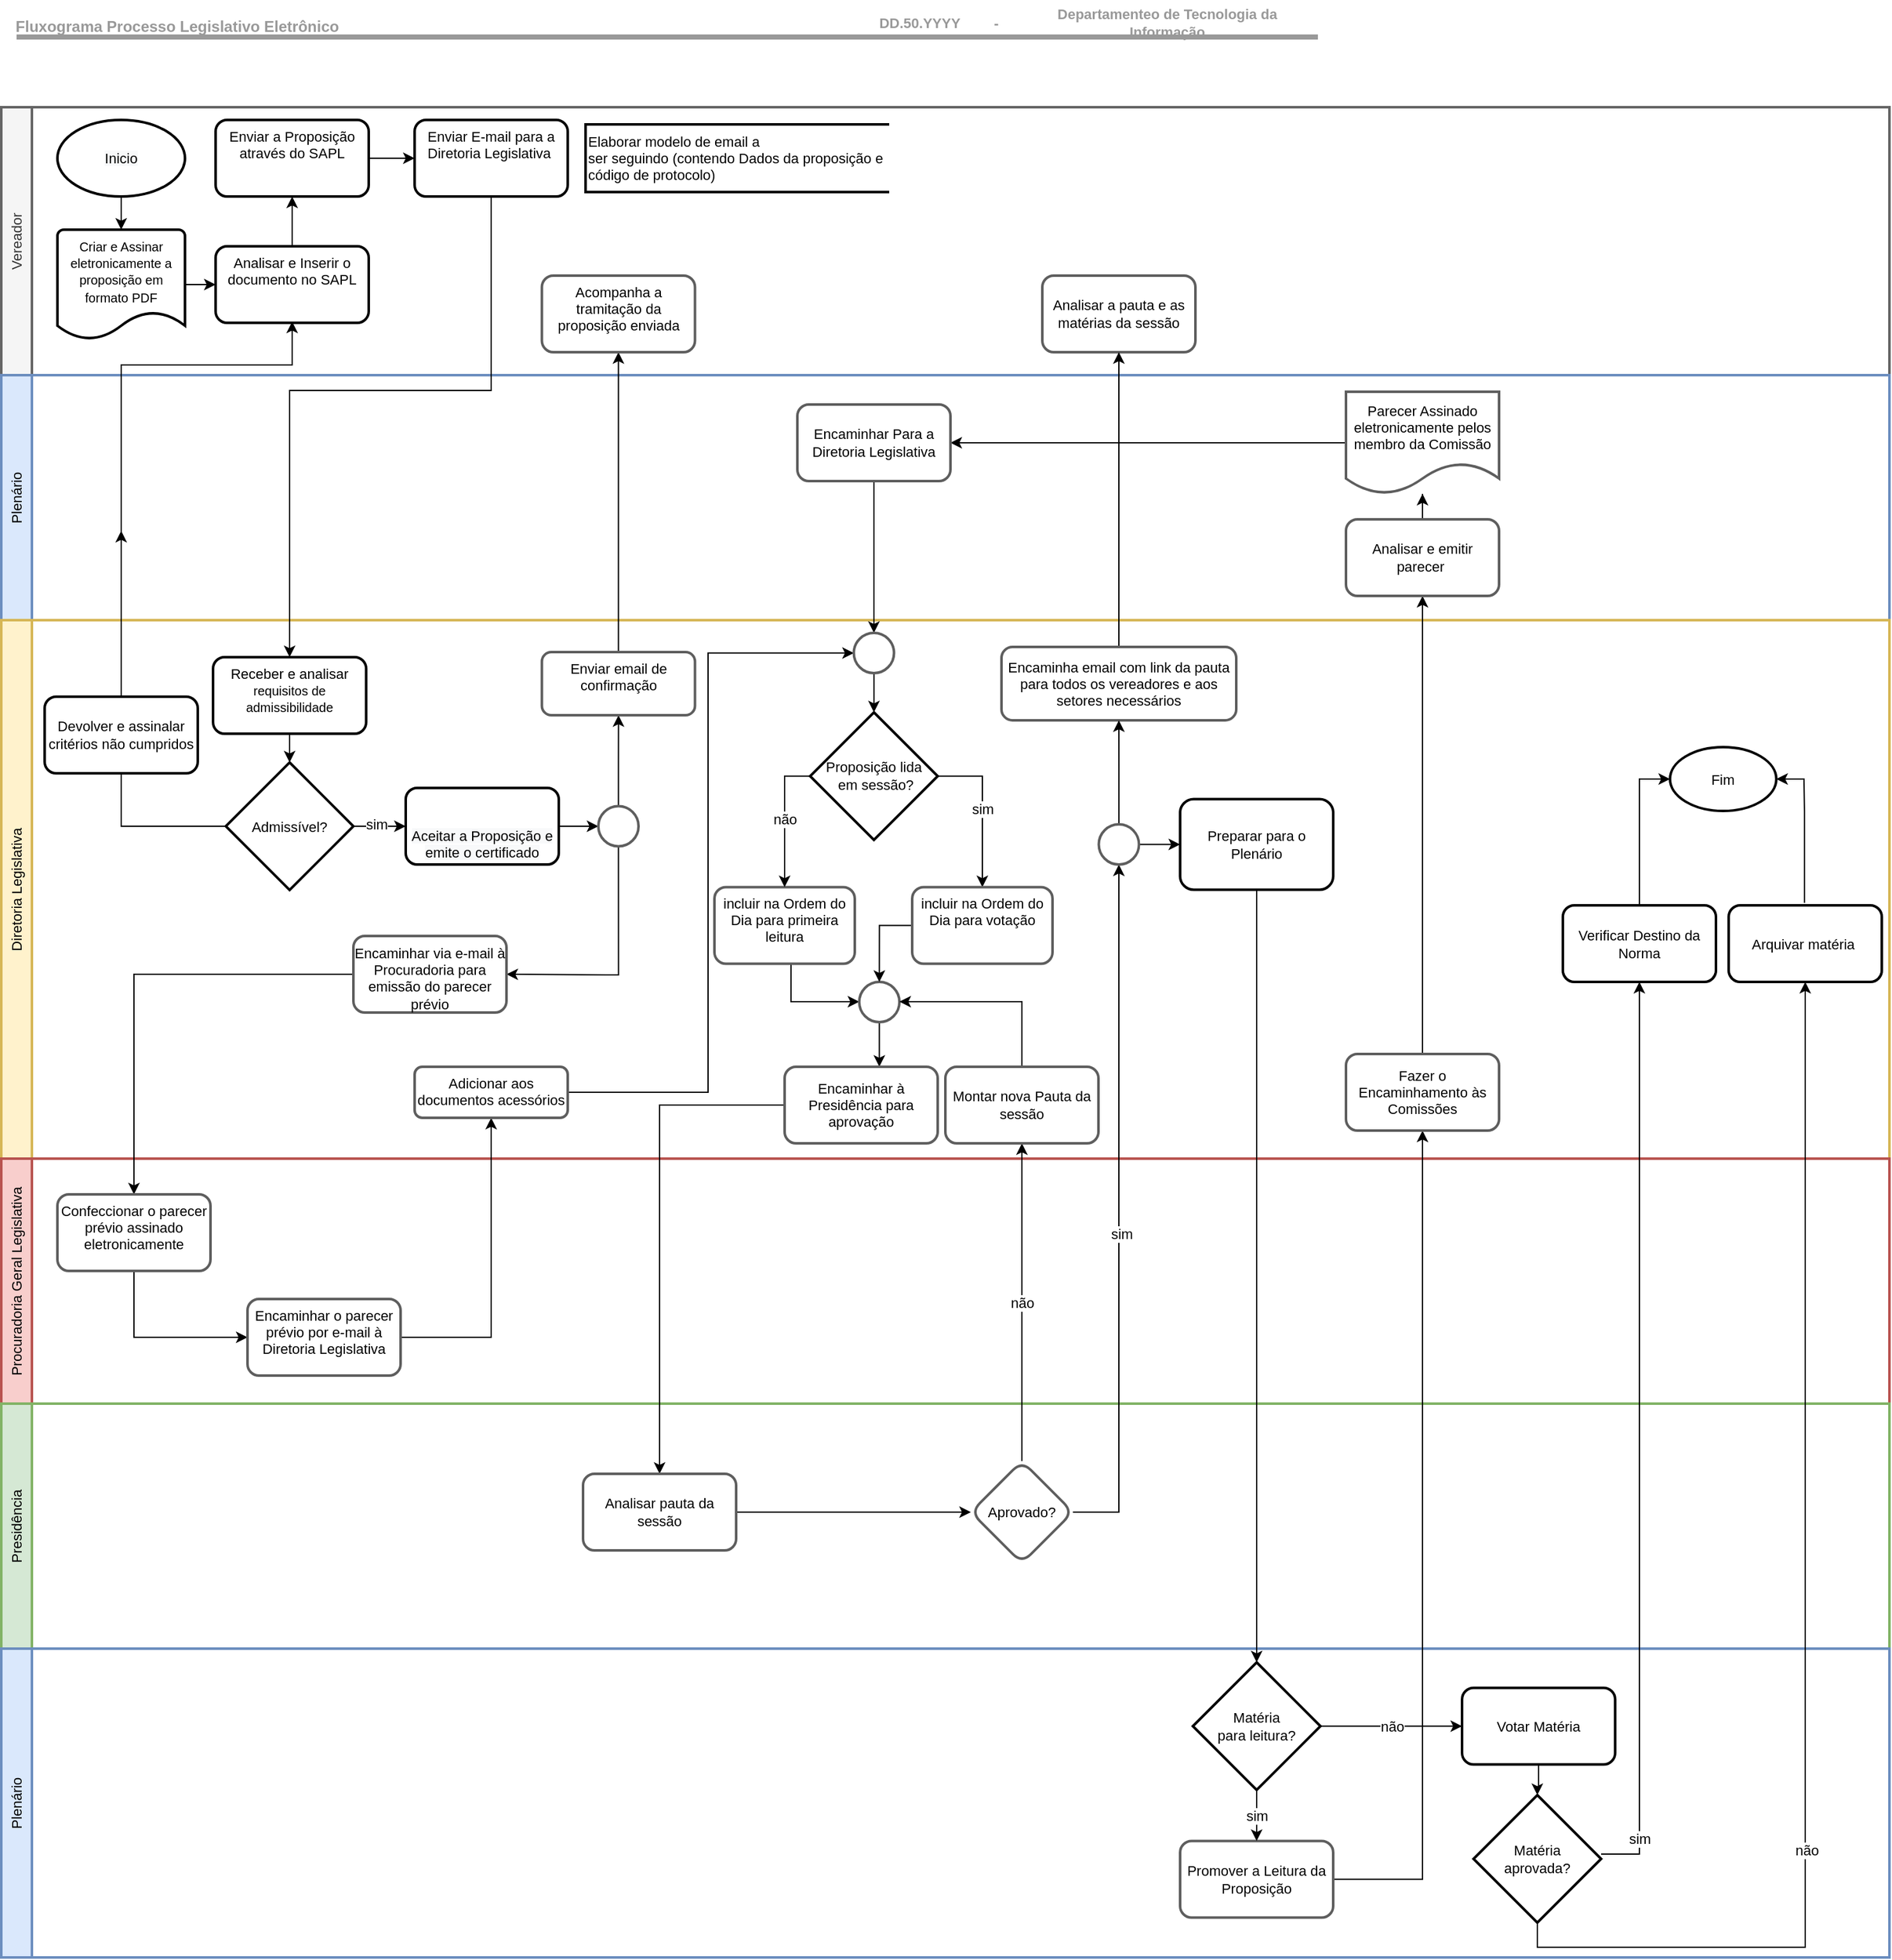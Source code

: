 <mxfile version="14.2.4" type="github">
  <diagram id="OBJG1eIt0na-M_Iumhf0" name="Page-1">
    <mxGraphModel dx="1456" dy="793" grid="1" gridSize="10" guides="1" tooltips="1" connect="1" arrows="1" fold="1" page="1" pageScale="1" pageWidth="827" pageHeight="1169" math="0" shadow="0">
      <root>
        <mxCell id="0" />
        <mxCell id="1" parent="0" />
        <UserObject label="Fluxograma Processo Legislativo Eletrônico" lucidchartObjectId="fB86fQmWT2FW" id="kLoiwdzfELyBHfb5iOQ--1">
          <mxCell style="html=1;overflow=block;blockSpacing=1;whiteSpace=wrap;strokeColor=none;fillColor=none;whiteSpace=wrap;fontSize=12;fontColor=#999999;fontStyle=1;align=center;spacing=7;strokeOpacity=100;fillOpacity=100;" parent="1" vertex="1">
            <mxGeometry x="36" y="24" width="276" height="41" as="geometry" />
          </mxCell>
        </UserObject>
        <UserObject label="Departamenteo de Tecnologia da Informação" lucidchartObjectId="xD86raEp4uvp" id="kLoiwdzfELyBHfb5iOQ--2">
          <mxCell style="html=1;overflow=block;blockSpacing=1;whiteSpace=wrap;strokeColor=none;fillColor=none;whiteSpace=wrap;fontSize=11;fontColor=#999999;fontStyle=1;spacing=3;strokeOpacity=100;fillOpacity=100;" parent="1" vertex="1">
            <mxGeometry x="832" y="24" width="236" height="36" as="geometry" />
          </mxCell>
        </UserObject>
        <UserObject label="" lucidchartObjectId="4E86ajJ.aiLK" id="kLoiwdzfELyBHfb5iOQ--3">
          <mxCell style="html=1;jettySize=18;whiteSpace=wrap;fontSize=11;strokeColor=#999999;strokeOpacity=100;strokeWidth=4;rounded=1;arcSize=12;edgeStyle=orthogonalEdgeStyle;startArrow=none;;endArrow=none;;" parent="1" edge="1">
            <mxGeometry width="100" height="100" relative="1" as="geometry">
              <Array as="points" />
              <mxPoint x="48" y="53" as="sourcePoint" />
              <mxPoint x="1068" y="53" as="targetPoint" />
            </mxGeometry>
          </mxCell>
        </UserObject>
        <UserObject label="%date{DD.MM.YYYY}%" placeholders="1" lucidchartObjectId="BH86H26-wex_" id="kLoiwdzfELyBHfb5iOQ--4">
          <mxCell style="html=1;overflow=block;blockSpacing=1;whiteSpace=wrap;strokeColor=none;fillColor=none;whiteSpace=wrap;fontSize=11;fontColor=#999999;fontStyle=1;spacing=3;strokeOpacity=100;fillOpacity=100;" parent="1" vertex="1">
            <mxGeometry x="684" y="24" width="144" height="36" as="geometry" />
          </mxCell>
        </UserObject>
        <UserObject label="-" lucidchartObjectId="2H868Ppqg2rx" id="kLoiwdzfELyBHfb5iOQ--5">
          <mxCell style="html=1;overflow=block;blockSpacing=1;whiteSpace=wrap;strokeColor=none;fillColor=none;whiteSpace=wrap;fontSize=11;fontColor=#999999;fontStyle=1;spacing=3;strokeOpacity=100;fillOpacity=100;" parent="1" vertex="1">
            <mxGeometry x="744" y="24" width="144" height="36" as="geometry" />
          </mxCell>
        </UserObject>
        <mxCell id="kLoiwdzfELyBHfb5iOQ--6" value="" style="fillColor=none;strokeColor=none;pointerEvents=0;fontStyle=0;html=1;whiteSpace=wrap;container=1;collapsible=0;childLayout=stackLayout;resizeParent=1;dropTarget=0;horizontalStack=0;whiteSpace=wrap;fontSize=11;spacing=0;strokeOpacity=100;rounded=1;absoluteArcSize=1;arcSize=7;horizontal=0;strokeWidth=2;" parent="1" vertex="1">
          <mxGeometry x="36" y="108" width="1480" height="1450" isRotated="1" as="geometry" />
        </mxCell>
        <mxCell id="kLoiwdzfELyBHfb5iOQ--7" value="Vereador" style="swimlane;html=1;whiteSpace=wrap;container=1;connectable=0;collapsible=0;fontStyle=0;startSize=24;dropTarget=0;rounded=0;horizontal=0;whiteSpace=wrap;fontSize=11;spacing=0;strokeColor=#666666;strokeOpacity=100;strokeWidth=2;fontSize=11;fontColor=#333333;align=center;fillColor=#f5f5f5;" parent="kLoiwdzfELyBHfb5iOQ--6" vertex="1">
          <mxGeometry width="1480" height="210" as="geometry" />
        </mxCell>
        <mxCell id="dpODGWyExeZbGpC8FYgF-104" value="Plenário" style="swimlane;html=1;whiteSpace=wrap;container=1;connectable=0;collapsible=0;fontStyle=0;startSize=24;dropTarget=0;rounded=0;horizontal=0;whiteSpace=wrap;fontSize=11;spacing=0;strokeColor=#6c8ebf;strokeOpacity=100;strokeWidth=2;fontSize=11;align=center;fillColor=#dae8fc;" vertex="1" parent="kLoiwdzfELyBHfb5iOQ--6">
          <mxGeometry y="210" width="1480" height="192.0" as="geometry" />
        </mxCell>
        <mxCell id="kLoiwdzfELyBHfb5iOQ--8" value="Diretoria Legislativa" style="swimlane;html=1;whiteSpace=wrap;container=1;connectable=0;collapsible=0;fontStyle=0;startSize=24;dropTarget=0;rounded=0;horizontal=0;whiteSpace=wrap;fontSize=11;spacing=0;strokeColor=#d6b656;strokeOpacity=100;strokeWidth=2;fontSize=11;align=center;fillColor=#fff2cc;" parent="kLoiwdzfELyBHfb5iOQ--6" vertex="1">
          <mxGeometry y="402" width="1480" height="422" as="geometry" />
        </mxCell>
        <mxCell id="kLoiwdzfELyBHfb5iOQ--9" value="Procuradoria Geral Legislativa" style="swimlane;html=1;whiteSpace=wrap;container=1;connectable=0;collapsible=0;fontStyle=0;startSize=24;dropTarget=0;rounded=0;horizontal=0;whiteSpace=wrap;fontSize=11;spacing=0;strokeColor=#b85450;strokeOpacity=100;strokeWidth=2;fontSize=11;align=center;fillColor=#f8cecc;" parent="kLoiwdzfELyBHfb5iOQ--6" vertex="1">
          <mxGeometry y="824" width="1480" height="192" as="geometry" />
        </mxCell>
        <mxCell id="kLoiwdzfELyBHfb5iOQ--10" value="Presidência" style="swimlane;html=1;whiteSpace=wrap;container=1;connectable=0;collapsible=0;fontStyle=0;startSize=24;dropTarget=0;rounded=0;horizontal=0;whiteSpace=wrap;fontSize=11;spacing=0;strokeColor=#82b366;strokeOpacity=100;strokeWidth=2;fontSize=11;align=center;fillColor=#d5e8d4;" parent="kLoiwdzfELyBHfb5iOQ--6" vertex="1">
          <mxGeometry y="1016" width="1480" height="192" as="geometry" />
        </mxCell>
        <mxCell id="kLoiwdzfELyBHfb5iOQ--11" value="Plenário" style="swimlane;html=1;whiteSpace=wrap;container=1;connectable=0;collapsible=0;fontStyle=0;startSize=24;dropTarget=0;rounded=0;horizontal=0;whiteSpace=wrap;fontSize=11;spacing=0;strokeColor=#6c8ebf;strokeOpacity=100;strokeWidth=2;fontSize=11;align=center;fillColor=#dae8fc;" parent="kLoiwdzfELyBHfb5iOQ--6" vertex="1">
          <mxGeometry y="1208" width="1480" height="242" as="geometry" />
        </mxCell>
        <mxCell id="kLoiwdzfELyBHfb5iOQ--21" value="" style="group;spacingLeft=8;align=left;spacing=0;strokeColor=none;whiteSpace=wrap;fontSize=11;fontColor=#000000;strokeOpacity=100;fillOpacity=0;rounded=1;absoluteArcSize=1;arcSize=7;fillColor=#ffffff;strokeWidth=2;verticalAlign=middle;html=1;" parent="1" vertex="1">
          <mxGeometry x="504" y="112" width="186" height="72" as="geometry" />
        </mxCell>
        <mxCell id="dpODGWyExeZbGpC8FYgF-24" style="edgeStyle=orthogonalEdgeStyle;rounded=0;orthogonalLoop=1;jettySize=auto;html=1;entryX=0.5;entryY=0;entryDx=0;entryDy=0;entryPerimeter=0;fontSize=11;" edge="1" parent="1" source="dpODGWyExeZbGpC8FYgF-20" target="dpODGWyExeZbGpC8FYgF-23">
          <mxGeometry relative="1" as="geometry" />
        </mxCell>
        <mxCell id="dpODGWyExeZbGpC8FYgF-20" value="&#xa;&#xa;&lt;span style=&quot;color: rgb(0, 0, 0); font-family: helvetica; font-size: 11px; font-style: normal; font-weight: 400; letter-spacing: normal; text-align: center; text-indent: 0px; text-transform: none; word-spacing: 0px; background-color: rgb(248, 249, 250); display: inline; float: none;&quot;&gt;Inicio&lt;/span&gt;&#xa;&#xa;" style="strokeWidth=2;html=1;shape=mxgraph.flowchart.start_1;whiteSpace=wrap;rounded=1;fontSize=11;" vertex="1" parent="1">
          <mxGeometry x="80" y="118" width="100" height="60" as="geometry" />
        </mxCell>
        <mxCell id="dpODGWyExeZbGpC8FYgF-29" value="" style="edgeStyle=orthogonalEdgeStyle;rounded=0;orthogonalLoop=1;jettySize=auto;html=1;fontSize=11;" edge="1" parent="1" source="dpODGWyExeZbGpC8FYgF-23" target="dpODGWyExeZbGpC8FYgF-28">
          <mxGeometry relative="1" as="geometry" />
        </mxCell>
        <mxCell id="dpODGWyExeZbGpC8FYgF-23" value="&lt;span style=&quot;font-size: 10px&quot;&gt;Criar e Assinar eletronicamente&amp;nbsp;a proposição em formato PDF&lt;/span&gt;" style="strokeWidth=2;html=1;shape=mxgraph.flowchart.document2;whiteSpace=wrap;size=0.25;rounded=1;fontSize=11;labelPosition=center;verticalLabelPosition=middle;align=center;verticalAlign=top;" vertex="1" parent="1">
          <mxGeometry x="80" y="204" width="100" height="86" as="geometry" />
        </mxCell>
        <mxCell id="dpODGWyExeZbGpC8FYgF-32" value="" style="edgeStyle=orthogonalEdgeStyle;rounded=0;orthogonalLoop=1;jettySize=auto;html=1;fontSize=11;" edge="1" parent="1" source="dpODGWyExeZbGpC8FYgF-28" target="dpODGWyExeZbGpC8FYgF-31">
          <mxGeometry relative="1" as="geometry" />
        </mxCell>
        <mxCell id="dpODGWyExeZbGpC8FYgF-28" value="&lt;span&gt;Analisar e Inserir o documento no SAPL&lt;/span&gt;" style="whiteSpace=wrap;html=1;rounded=1;fontSize=11;verticalAlign=top;strokeWidth=2;" vertex="1" parent="1">
          <mxGeometry x="204" y="217" width="120" height="60" as="geometry" />
        </mxCell>
        <mxCell id="dpODGWyExeZbGpC8FYgF-34" value="" style="edgeStyle=orthogonalEdgeStyle;rounded=0;orthogonalLoop=1;jettySize=auto;html=1;fontSize=11;" edge="1" parent="1" source="dpODGWyExeZbGpC8FYgF-31" target="dpODGWyExeZbGpC8FYgF-33">
          <mxGeometry relative="1" as="geometry" />
        </mxCell>
        <mxCell id="dpODGWyExeZbGpC8FYgF-31" value="&lt;span&gt;Enviar a Proposição através do SAPL&lt;/span&gt;" style="whiteSpace=wrap;html=1;rounded=1;fontSize=11;verticalAlign=top;strokeWidth=2;" vertex="1" parent="1">
          <mxGeometry x="204" y="118" width="120" height="60" as="geometry" />
        </mxCell>
        <mxCell id="dpODGWyExeZbGpC8FYgF-40" value="" style="edgeStyle=orthogonalEdgeStyle;rounded=0;orthogonalLoop=1;jettySize=auto;html=1;fontSize=11;entryX=0.5;entryY=0;entryDx=0;entryDy=0;" edge="1" parent="1" source="dpODGWyExeZbGpC8FYgF-33" target="dpODGWyExeZbGpC8FYgF-39">
          <mxGeometry relative="1" as="geometry">
            <Array as="points">
              <mxPoint x="420" y="330" />
              <mxPoint x="262" y="330" />
            </Array>
          </mxGeometry>
        </mxCell>
        <mxCell id="dpODGWyExeZbGpC8FYgF-33" value="&lt;span&gt;Enviar E-mail para a Diretoria Legislativa&amp;nbsp;&lt;/span&gt;" style="whiteSpace=wrap;html=1;rounded=1;fontSize=11;verticalAlign=top;strokeWidth=2;" vertex="1" parent="1">
          <mxGeometry x="360" y="118" width="120" height="60" as="geometry" />
        </mxCell>
        <mxCell id="dpODGWyExeZbGpC8FYgF-38" value="&lt;span style=&quot;&quot;&gt;Elaborar modelo de email a ser&amp;nbsp;&lt;/span&gt;&lt;span style=&quot;&quot;&gt;seguindo&amp;nbsp;&lt;/span&gt;&lt;span style=&quot;&quot;&gt;(&lt;/span&gt;&lt;span style=&quot;&quot;&gt;contendo Dados da proposição e código de protocolo)&lt;/span&gt;" style="strokeWidth=2;html=1;shape=mxgraph.flowchart.annotation_1;align=left;pointerEvents=1;rounded=1;fontSize=11;labelPosition=center;verticalLabelPosition=middle;verticalAlign=top;whiteSpace=wrap;" vertex="1" parent="1">
          <mxGeometry x="494" y="121.5" width="238" height="53" as="geometry" />
        </mxCell>
        <mxCell id="dpODGWyExeZbGpC8FYgF-45" value="" style="edgeStyle=orthogonalEdgeStyle;rounded=0;orthogonalLoop=1;jettySize=auto;html=1;fontSize=11;" edge="1" parent="1" source="dpODGWyExeZbGpC8FYgF-39" target="dpODGWyExeZbGpC8FYgF-44">
          <mxGeometry relative="1" as="geometry" />
        </mxCell>
        <mxCell id="dpODGWyExeZbGpC8FYgF-39" value="&lt;span&gt;Receber e analisar&lt;br&gt;&lt;/span&gt;&lt;span style=&quot;font-size: 10px&quot;&gt;requisitos de admissibilidade&lt;/span&gt;&lt;span&gt;&lt;br&gt;&lt;/span&gt;" style="whiteSpace=wrap;html=1;rounded=1;fontSize=11;verticalAlign=top;strokeWidth=2;" vertex="1" parent="1">
          <mxGeometry x="202" y="539" width="120" height="60" as="geometry" />
        </mxCell>
        <mxCell id="dpODGWyExeZbGpC8FYgF-47" value="não" style="edgeStyle=orthogonalEdgeStyle;rounded=0;orthogonalLoop=1;jettySize=auto;html=1;fontSize=11;" edge="1" parent="1" source="dpODGWyExeZbGpC8FYgF-44">
          <mxGeometry x="0.004" y="-2" relative="1" as="geometry">
            <mxPoint x="130" y="440" as="targetPoint" />
            <Array as="points">
              <mxPoint x="130" y="481" />
              <mxPoint x="130" y="444" />
            </Array>
            <mxPoint as="offset" />
          </mxGeometry>
        </mxCell>
        <mxCell id="dpODGWyExeZbGpC8FYgF-51" value="sim" style="edgeStyle=orthogonalEdgeStyle;rounded=0;orthogonalLoop=1;jettySize=auto;html=1;fontSize=11;entryX=0;entryY=0.5;entryDx=0;entryDy=0;exitX=1;exitY=0.5;exitDx=0;exitDy=0;exitPerimeter=0;" edge="1" parent="1" source="dpODGWyExeZbGpC8FYgF-44" target="dpODGWyExeZbGpC8FYgF-50">
          <mxGeometry x="-0.122" y="2" relative="1" as="geometry">
            <Array as="points">
              <mxPoint x="320" y="671" />
              <mxPoint x="353" y="672" />
            </Array>
            <mxPoint as="offset" />
          </mxGeometry>
        </mxCell>
        <mxCell id="dpODGWyExeZbGpC8FYgF-44" value="Admissível?" style="strokeWidth=2;html=1;shape=mxgraph.flowchart.decision;whiteSpace=wrap;rounded=1;fontSize=11;align=center;" vertex="1" parent="1">
          <mxGeometry x="212" y="621.5" width="100" height="100" as="geometry" />
        </mxCell>
        <mxCell id="dpODGWyExeZbGpC8FYgF-49" style="edgeStyle=orthogonalEdgeStyle;rounded=0;orthogonalLoop=1;jettySize=auto;html=1;fontSize=11;" edge="1" parent="1" source="dpODGWyExeZbGpC8FYgF-46">
          <mxGeometry relative="1" as="geometry">
            <mxPoint x="264" y="276" as="targetPoint" />
            <Array as="points">
              <mxPoint x="130" y="310" />
              <mxPoint x="264" y="310" />
              <mxPoint x="264" y="276" />
            </Array>
          </mxGeometry>
        </mxCell>
        <mxCell id="dpODGWyExeZbGpC8FYgF-46" value="&lt;span&gt;Devolver e assinalar critérios não cumpridos&lt;/span&gt;" style="whiteSpace=wrap;html=1;rounded=1;fontSize=11;strokeWidth=2;" vertex="1" parent="1">
          <mxGeometry x="70" y="570" width="120" height="60" as="geometry" />
        </mxCell>
        <mxCell id="dpODGWyExeZbGpC8FYgF-54" value="" style="edgeStyle=orthogonalEdgeStyle;rounded=0;orthogonalLoop=1;jettySize=auto;html=1;fontSize=11;" edge="1" parent="1" source="dpODGWyExeZbGpC8FYgF-50" target="dpODGWyExeZbGpC8FYgF-53">
          <mxGeometry relative="1" as="geometry" />
        </mxCell>
        <mxCell id="dpODGWyExeZbGpC8FYgF-50" value="&lt;br&gt;&lt;br&gt;&lt;span style=&quot;color: rgb(0 , 0 , 0) ; font-family: &amp;#34;helvetica&amp;#34; ; font-size: 11px ; font-style: normal ; font-weight: 400 ; letter-spacing: normal ; text-align: center ; text-indent: 0px ; text-transform: none ; word-spacing: 0px ; background-color: rgb(248 , 249 , 250) ; display: inline ; float: none&quot;&gt;Aceitar a Proposição e emite o certificado&lt;/span&gt;&lt;br&gt;" style="whiteSpace=wrap;html=1;rounded=1;fontSize=11;strokeWidth=2;" vertex="1" parent="1">
          <mxGeometry x="353" y="641.5" width="120" height="60" as="geometry" />
        </mxCell>
        <mxCell id="dpODGWyExeZbGpC8FYgF-57" value="" style="edgeStyle=orthogonalEdgeStyle;rounded=0;orthogonalLoop=1;jettySize=auto;html=1;fontSize=11;" edge="1" parent="1" source="dpODGWyExeZbGpC8FYgF-53" target="dpODGWyExeZbGpC8FYgF-56">
          <mxGeometry relative="1" as="geometry" />
        </mxCell>
        <mxCell id="dpODGWyExeZbGpC8FYgF-66" value="" style="edgeStyle=orthogonalEdgeStyle;rounded=0;orthogonalLoop=1;jettySize=auto;html=1;fontSize=11;entryX=1;entryY=0.5;entryDx=0;entryDy=0;exitX=0.5;exitY=1;exitDx=0;exitDy=0;exitPerimeter=0;" edge="1" parent="1" source="dpODGWyExeZbGpC8FYgF-53" target="dpODGWyExeZbGpC8FYgF-65">
          <mxGeometry relative="1" as="geometry">
            <Array as="points">
              <mxPoint x="520" y="788" />
              <mxPoint x="510" y="788" />
            </Array>
          </mxGeometry>
        </mxCell>
        <mxCell id="dpODGWyExeZbGpC8FYgF-53" value="" style="verticalLabelPosition=bottom;verticalAlign=top;html=1;shape=mxgraph.flowchart.on-page_reference;rounded=1;strokeColor=#5E5E5E;strokeWidth=2;fontSize=11;align=left;" vertex="1" parent="1">
          <mxGeometry x="504" y="655.75" width="31.5" height="31.5" as="geometry" />
        </mxCell>
        <mxCell id="dpODGWyExeZbGpC8FYgF-61" value="" style="edgeStyle=orthogonalEdgeStyle;rounded=0;orthogonalLoop=1;jettySize=auto;html=1;fontSize=11;" edge="1" parent="1" source="dpODGWyExeZbGpC8FYgF-56" target="dpODGWyExeZbGpC8FYgF-60">
          <mxGeometry relative="1" as="geometry" />
        </mxCell>
        <mxCell id="dpODGWyExeZbGpC8FYgF-56" value="&lt;span&gt;Enviar email de confirmação&lt;/span&gt;" style="whiteSpace=wrap;html=1;rounded=1;fontSize=11;align=center;verticalAlign=top;strokeColor=#5E5E5E;strokeWidth=2;" vertex="1" parent="1">
          <mxGeometry x="459.75" y="535" width="120" height="49.5" as="geometry" />
        </mxCell>
        <mxCell id="dpODGWyExeZbGpC8FYgF-60" value="&lt;span&gt;Acompanha a tramitação da proposição enviada&lt;/span&gt;" style="whiteSpace=wrap;html=1;rounded=1;fontSize=11;verticalAlign=top;strokeColor=#5E5E5E;strokeWidth=2;" vertex="1" parent="1">
          <mxGeometry x="459.75" y="240" width="120" height="60" as="geometry" />
        </mxCell>
        <mxCell id="dpODGWyExeZbGpC8FYgF-69" value="" style="edgeStyle=orthogonalEdgeStyle;rounded=0;orthogonalLoop=1;jettySize=auto;html=1;fontSize=11;" edge="1" parent="1" source="dpODGWyExeZbGpC8FYgF-65" target="dpODGWyExeZbGpC8FYgF-68">
          <mxGeometry relative="1" as="geometry" />
        </mxCell>
        <mxCell id="dpODGWyExeZbGpC8FYgF-65" value="&lt;span&gt;Encaminhar via e-mail à Procuradoria para emissão do parecer prévio&lt;/span&gt;" style="whiteSpace=wrap;html=1;rounded=1;fontSize=11;align=center;verticalAlign=top;strokeColor=#5E5E5E;strokeWidth=2;" vertex="1" parent="1">
          <mxGeometry x="312" y="757.5" width="120" height="60" as="geometry" />
        </mxCell>
        <mxCell id="dpODGWyExeZbGpC8FYgF-71" value="" style="edgeStyle=orthogonalEdgeStyle;rounded=0;orthogonalLoop=1;jettySize=auto;html=1;fontSize=11;entryX=0;entryY=0.5;entryDx=0;entryDy=0;exitX=0.5;exitY=1;exitDx=0;exitDy=0;" edge="1" parent="1" source="dpODGWyExeZbGpC8FYgF-68" target="dpODGWyExeZbGpC8FYgF-70">
          <mxGeometry relative="1" as="geometry" />
        </mxCell>
        <mxCell id="dpODGWyExeZbGpC8FYgF-68" value="&lt;span&gt;Confeccionar o parecer prévio assinado eletronicamente&lt;/span&gt;" style="whiteSpace=wrap;html=1;rounded=1;fontSize=11;verticalAlign=top;strokeColor=#5E5E5E;strokeWidth=2;" vertex="1" parent="1">
          <mxGeometry x="80" y="960" width="120" height="60" as="geometry" />
        </mxCell>
        <mxCell id="dpODGWyExeZbGpC8FYgF-121" style="edgeStyle=orthogonalEdgeStyle;rounded=0;orthogonalLoop=1;jettySize=auto;html=1;fontSize=11;" edge="1" parent="1" source="dpODGWyExeZbGpC8FYgF-70" target="dpODGWyExeZbGpC8FYgF-72">
          <mxGeometry relative="1" as="geometry" />
        </mxCell>
        <mxCell id="dpODGWyExeZbGpC8FYgF-70" value="&lt;span&gt;Encaminhar o parecer prévio por e-mail à Diretoria Legislativa&lt;/span&gt;" style="whiteSpace=wrap;html=1;rounded=1;fontSize=11;verticalAlign=top;strokeColor=#5E5E5E;strokeWidth=2;" vertex="1" parent="1">
          <mxGeometry x="229" y="1042" width="120" height="60" as="geometry" />
        </mxCell>
        <mxCell id="dpODGWyExeZbGpC8FYgF-123" style="edgeStyle=orthogonalEdgeStyle;rounded=0;orthogonalLoop=1;jettySize=auto;html=1;entryX=0;entryY=0.5;entryDx=0;entryDy=0;entryPerimeter=0;fontSize=11;" edge="1" parent="1" source="dpODGWyExeZbGpC8FYgF-72" target="dpODGWyExeZbGpC8FYgF-122">
          <mxGeometry relative="1" as="geometry">
            <Array as="points">
              <mxPoint x="590" y="880" />
              <mxPoint x="590" y="536" />
            </Array>
          </mxGeometry>
        </mxCell>
        <mxCell id="dpODGWyExeZbGpC8FYgF-72" value="&lt;span&gt;Adicionar aos documentos acessórios&lt;/span&gt;" style="whiteSpace=wrap;html=1;rounded=1;fontSize=11;verticalAlign=top;strokeColor=#5E5E5E;strokeWidth=2;" vertex="1" parent="1">
          <mxGeometry x="360" y="860" width="120" height="40" as="geometry" />
        </mxCell>
        <mxCell id="dpODGWyExeZbGpC8FYgF-80" value="" style="edgeStyle=orthogonalEdgeStyle;rounded=0;orthogonalLoop=1;jettySize=auto;html=1;fontSize=11;" edge="1" parent="1" source="dpODGWyExeZbGpC8FYgF-76" target="dpODGWyExeZbGpC8FYgF-79">
          <mxGeometry relative="1" as="geometry">
            <Array as="points">
              <mxPoint x="655" y="809" />
            </Array>
          </mxGeometry>
        </mxCell>
        <mxCell id="dpODGWyExeZbGpC8FYgF-76" value="&lt;span&gt;incluir na Ordem do Dia para primeira leitura&lt;/span&gt;" style="whiteSpace=wrap;html=1;rounded=1;fontSize=11;verticalAlign=top;strokeColor=#5E5E5E;strokeWidth=2;" vertex="1" parent="1">
          <mxGeometry x="595" y="719.25" width="110" height="60" as="geometry" />
        </mxCell>
        <mxCell id="dpODGWyExeZbGpC8FYgF-82" value="" style="edgeStyle=orthogonalEdgeStyle;rounded=0;orthogonalLoop=1;jettySize=auto;html=1;fontSize=11;" edge="1" parent="1" source="dpODGWyExeZbGpC8FYgF-79" target="dpODGWyExeZbGpC8FYgF-81">
          <mxGeometry relative="1" as="geometry">
            <Array as="points">
              <mxPoint x="724" y="850" />
              <mxPoint x="724" y="850" />
            </Array>
          </mxGeometry>
        </mxCell>
        <mxCell id="dpODGWyExeZbGpC8FYgF-79" value="" style="verticalLabelPosition=bottom;verticalAlign=top;html=1;shape=mxgraph.flowchart.on-page_reference;rounded=1;strokeColor=#5E5E5E;strokeWidth=2;fontSize=11;align=left;" vertex="1" parent="1">
          <mxGeometry x="708.5" y="793.5" width="31.5" height="31.5" as="geometry" />
        </mxCell>
        <mxCell id="dpODGWyExeZbGpC8FYgF-84" value="" style="edgeStyle=orthogonalEdgeStyle;rounded=0;orthogonalLoop=1;jettySize=auto;html=1;fontSize=11;" edge="1" parent="1" source="dpODGWyExeZbGpC8FYgF-81" target="dpODGWyExeZbGpC8FYgF-83">
          <mxGeometry relative="1" as="geometry">
            <Array as="points">
              <mxPoint x="552" y="890" />
            </Array>
          </mxGeometry>
        </mxCell>
        <mxCell id="dpODGWyExeZbGpC8FYgF-81" value="&lt;span&gt;Encaminhar à Presidência para aprovação&lt;/span&gt;" style="whiteSpace=wrap;html=1;rounded=1;fontSize=11;align=center;verticalAlign=middle;strokeColor=#5E5E5E;strokeWidth=2;" vertex="1" parent="1">
          <mxGeometry x="650" y="860" width="120" height="60" as="geometry" />
        </mxCell>
        <mxCell id="dpODGWyExeZbGpC8FYgF-86" value="" style="edgeStyle=orthogonalEdgeStyle;rounded=0;orthogonalLoop=1;jettySize=auto;html=1;fontSize=11;" edge="1" parent="1" source="dpODGWyExeZbGpC8FYgF-83" target="dpODGWyExeZbGpC8FYgF-85">
          <mxGeometry relative="1" as="geometry" />
        </mxCell>
        <mxCell id="dpODGWyExeZbGpC8FYgF-83" value="Analisar pauta da sessão" style="whiteSpace=wrap;html=1;rounded=1;fontSize=11;verticalAlign=middle;strokeColor=#5E5E5E;strokeWidth=2;" vertex="1" parent="1">
          <mxGeometry x="492" y="1179" width="120" height="60" as="geometry" />
        </mxCell>
        <mxCell id="dpODGWyExeZbGpC8FYgF-89" value="não" style="edgeStyle=orthogonalEdgeStyle;rounded=0;orthogonalLoop=1;jettySize=auto;html=1;fontSize=11;" edge="1" parent="1" source="dpODGWyExeZbGpC8FYgF-85" target="dpODGWyExeZbGpC8FYgF-88">
          <mxGeometry relative="1" as="geometry" />
        </mxCell>
        <mxCell id="dpODGWyExeZbGpC8FYgF-92" value="" style="edgeStyle=orthogonalEdgeStyle;rounded=0;orthogonalLoop=1;jettySize=auto;html=1;fontSize=11;entryX=0.5;entryY=1;entryDx=0;entryDy=0;entryPerimeter=0;" edge="1" parent="1" source="dpODGWyExeZbGpC8FYgF-85" target="dpODGWyExeZbGpC8FYgF-151">
          <mxGeometry relative="1" as="geometry">
            <mxPoint x="912.059" y="701.5" as="targetPoint" />
            <Array as="points">
              <mxPoint x="912" y="1209" />
            </Array>
          </mxGeometry>
        </mxCell>
        <mxCell id="dpODGWyExeZbGpC8FYgF-93" value="sim" style="edgeLabel;html=1;align=center;verticalAlign=middle;resizable=0;points=[];fontSize=11;" vertex="1" connectable="0" parent="dpODGWyExeZbGpC8FYgF-92">
          <mxGeometry x="-0.064" y="-2" relative="1" as="geometry">
            <mxPoint as="offset" />
          </mxGeometry>
        </mxCell>
        <mxCell id="dpODGWyExeZbGpC8FYgF-85" value="Aprovado?" style="rhombus;whiteSpace=wrap;html=1;rounded=1;fontSize=11;strokeColor=#5E5E5E;strokeWidth=2;" vertex="1" parent="1">
          <mxGeometry x="796" y="1169" width="80" height="80" as="geometry" />
        </mxCell>
        <mxCell id="dpODGWyExeZbGpC8FYgF-90" value="" style="edgeStyle=orthogonalEdgeStyle;rounded=0;orthogonalLoop=1;jettySize=auto;html=1;fontSize=11;" edge="1" parent="1" source="dpODGWyExeZbGpC8FYgF-88" target="dpODGWyExeZbGpC8FYgF-79">
          <mxGeometry relative="1" as="geometry">
            <Array as="points">
              <mxPoint x="836" y="809" />
            </Array>
          </mxGeometry>
        </mxCell>
        <mxCell id="dpODGWyExeZbGpC8FYgF-88" value="&lt;span&gt;Montar nova Pauta da sessão&lt;/span&gt;" style="whiteSpace=wrap;html=1;rounded=1;fontSize=11;strokeColor=#5E5E5E;strokeWidth=2;" vertex="1" parent="1">
          <mxGeometry x="776" y="860" width="120" height="60" as="geometry" />
        </mxCell>
        <mxCell id="dpODGWyExeZbGpC8FYgF-94" value="&lt;span&gt;Analisar a pauta e as matérias da sessão&lt;/span&gt;" style="whiteSpace=wrap;html=1;rounded=1;fontSize=11;strokeColor=#5E5E5E;strokeWidth=2;" vertex="1" parent="1">
          <mxGeometry x="852" y="240" width="120" height="60" as="geometry" />
        </mxCell>
        <mxCell id="dpODGWyExeZbGpC8FYgF-100" value="" style="edgeStyle=orthogonalEdgeStyle;rounded=0;orthogonalLoop=1;jettySize=auto;html=1;fontSize=11;exitX=0.5;exitY=1;exitDx=0;exitDy=0;entryX=0.5;entryY=0;entryDx=0;entryDy=0;entryPerimeter=0;" edge="1" parent="1" source="dpODGWyExeZbGpC8FYgF-116" target="dpODGWyExeZbGpC8FYgF-155">
          <mxGeometry relative="1" as="geometry">
            <mxPoint x="927.75" y="550.059" as="sourcePoint" />
            <Array as="points">
              <mxPoint x="1020" y="1290" />
              <mxPoint x="1020" y="1290" />
            </Array>
          </mxGeometry>
        </mxCell>
        <mxCell id="dpODGWyExeZbGpC8FYgF-118" style="edgeStyle=orthogonalEdgeStyle;rounded=0;orthogonalLoop=1;jettySize=auto;html=1;entryX=0.5;entryY=1;entryDx=0;entryDy=0;fontSize=11;exitX=0.5;exitY=0;exitDx=0;exitDy=0;" edge="1" parent="1" source="dpODGWyExeZbGpC8FYgF-150" target="dpODGWyExeZbGpC8FYgF-94">
          <mxGeometry relative="1" as="geometry">
            <mxPoint x="912.059" y="534.25" as="sourcePoint" />
          </mxGeometry>
        </mxCell>
        <mxCell id="dpODGWyExeZbGpC8FYgF-103" value="" style="edgeStyle=orthogonalEdgeStyle;rounded=0;orthogonalLoop=1;jettySize=auto;html=1;fontSize=11;" edge="1" parent="1" source="dpODGWyExeZbGpC8FYgF-99" target="dpODGWyExeZbGpC8FYgF-102">
          <mxGeometry relative="1" as="geometry" />
        </mxCell>
        <mxCell id="dpODGWyExeZbGpC8FYgF-99" value="Promover a Leitura da Proposição" style="whiteSpace=wrap;html=1;rounded=1;fontSize=11;align=center;verticalAlign=middle;strokeColor=#5E5E5E;strokeWidth=2;" vertex="1" parent="1">
          <mxGeometry x="960" y="1466.75" width="120" height="60" as="geometry" />
        </mxCell>
        <mxCell id="dpODGWyExeZbGpC8FYgF-108" value="" style="edgeStyle=orthogonalEdgeStyle;rounded=0;orthogonalLoop=1;jettySize=auto;html=1;fontSize=11;" edge="1" parent="1" source="dpODGWyExeZbGpC8FYgF-102" target="dpODGWyExeZbGpC8FYgF-107">
          <mxGeometry relative="1" as="geometry" />
        </mxCell>
        <mxCell id="dpODGWyExeZbGpC8FYgF-102" value="Fazer o Encaminhamento às Comissões" style="whiteSpace=wrap;html=1;rounded=1;fontSize=11;strokeColor=#5E5E5E;strokeWidth=2;" vertex="1" parent="1">
          <mxGeometry x="1090" y="850" width="120" height="60" as="geometry" />
        </mxCell>
        <mxCell id="dpODGWyExeZbGpC8FYgF-110" value="" style="edgeStyle=orthogonalEdgeStyle;rounded=0;orthogonalLoop=1;jettySize=auto;html=1;fontSize=11;" edge="1" parent="1" source="dpODGWyExeZbGpC8FYgF-107" target="dpODGWyExeZbGpC8FYgF-109">
          <mxGeometry relative="1" as="geometry" />
        </mxCell>
        <mxCell id="dpODGWyExeZbGpC8FYgF-107" value="Analisar e emitir parecer&amp;nbsp;" style="whiteSpace=wrap;html=1;rounded=1;fontSize=11;strokeColor=#5E5E5E;strokeWidth=2;" vertex="1" parent="1">
          <mxGeometry x="1090" y="431" width="120" height="60" as="geometry" />
        </mxCell>
        <mxCell id="dpODGWyExeZbGpC8FYgF-120" value="" style="edgeStyle=orthogonalEdgeStyle;rounded=0;orthogonalLoop=1;jettySize=auto;html=1;fontSize=11;" edge="1" parent="1" source="dpODGWyExeZbGpC8FYgF-109" target="dpODGWyExeZbGpC8FYgF-119">
          <mxGeometry relative="1" as="geometry">
            <Array as="points">
              <mxPoint x="910" y="371" />
              <mxPoint x="910" y="371" />
            </Array>
          </mxGeometry>
        </mxCell>
        <mxCell id="dpODGWyExeZbGpC8FYgF-109" value="Parecer Assinado eletronicamente pelos membro da Comissão" style="shape=document;whiteSpace=wrap;html=1;boundedLbl=1;rounded=1;fontSize=11;strokeColor=#5E5E5E;strokeWidth=2;" vertex="1" parent="1">
          <mxGeometry x="1090" y="331" width="120" height="80" as="geometry" />
        </mxCell>
        <mxCell id="dpODGWyExeZbGpC8FYgF-115" value="não" style="edgeStyle=orthogonalEdgeStyle;rounded=0;orthogonalLoop=1;jettySize=auto;html=1;fontSize=11;exitX=0;exitY=0.5;exitDx=0;exitDy=0;exitPerimeter=0;" edge="1" parent="1" source="dpODGWyExeZbGpC8FYgF-112" target="dpODGWyExeZbGpC8FYgF-76">
          <mxGeometry relative="1" as="geometry" />
        </mxCell>
        <mxCell id="dpODGWyExeZbGpC8FYgF-117" value="sim" style="edgeStyle=orthogonalEdgeStyle;rounded=0;orthogonalLoop=1;jettySize=auto;html=1;fontSize=11;exitX=1;exitY=0.5;exitDx=0;exitDy=0;exitPerimeter=0;" edge="1" parent="1" source="dpODGWyExeZbGpC8FYgF-112" target="dpODGWyExeZbGpC8FYgF-148">
          <mxGeometry relative="1" as="geometry" />
        </mxCell>
        <mxCell id="dpODGWyExeZbGpC8FYgF-112" value="Proposição lida&lt;br&gt;&amp;nbsp;em sessão?" style="strokeWidth=2;html=1;shape=mxgraph.flowchart.decision;whiteSpace=wrap;rounded=1;fontSize=11;align=center;" vertex="1" parent="1">
          <mxGeometry x="670" y="582.25" width="100" height="100" as="geometry" />
        </mxCell>
        <mxCell id="dpODGWyExeZbGpC8FYgF-116" value="Preparar para o Plenário" style="whiteSpace=wrap;html=1;rounded=1;fontSize=11;strokeWidth=2;" vertex="1" parent="1">
          <mxGeometry x="960" y="650.25" width="120" height="71" as="geometry" />
        </mxCell>
        <mxCell id="dpODGWyExeZbGpC8FYgF-124" style="edgeStyle=orthogonalEdgeStyle;rounded=0;orthogonalLoop=1;jettySize=auto;html=1;entryX=0.5;entryY=0;entryDx=0;entryDy=0;entryPerimeter=0;fontSize=11;" edge="1" parent="1" source="dpODGWyExeZbGpC8FYgF-119" target="dpODGWyExeZbGpC8FYgF-122">
          <mxGeometry relative="1" as="geometry" />
        </mxCell>
        <mxCell id="dpODGWyExeZbGpC8FYgF-119" value="Encaminhar Para a Diretoria Legislativa" style="whiteSpace=wrap;html=1;rounded=1;fontSize=11;strokeColor=#5E5E5E;strokeWidth=2;" vertex="1" parent="1">
          <mxGeometry x="660" y="341" width="120" height="60" as="geometry" />
        </mxCell>
        <mxCell id="dpODGWyExeZbGpC8FYgF-125" value="" style="edgeStyle=orthogonalEdgeStyle;rounded=0;orthogonalLoop=1;jettySize=auto;html=1;fontSize=11;" edge="1" parent="1" source="dpODGWyExeZbGpC8FYgF-122" target="dpODGWyExeZbGpC8FYgF-112">
          <mxGeometry relative="1" as="geometry" />
        </mxCell>
        <mxCell id="dpODGWyExeZbGpC8FYgF-122" value="" style="verticalLabelPosition=bottom;verticalAlign=top;html=1;shape=mxgraph.flowchart.on-page_reference;rounded=1;strokeColor=#5E5E5E;strokeWidth=2;fontSize=11;align=left;" vertex="1" parent="1">
          <mxGeometry x="704.25" y="520" width="31.5" height="31.5" as="geometry" />
        </mxCell>
        <mxCell id="dpODGWyExeZbGpC8FYgF-139" value="" style="edgeStyle=orthogonalEdgeStyle;rounded=0;orthogonalLoop=1;jettySize=auto;html=1;fontSize=11;" edge="1" parent="1" source="dpODGWyExeZbGpC8FYgF-126" target="dpODGWyExeZbGpC8FYgF-130">
          <mxGeometry relative="1" as="geometry" />
        </mxCell>
        <mxCell id="dpODGWyExeZbGpC8FYgF-126" value="Votar Matéria" style="whiteSpace=wrap;html=1;rounded=1;fontSize=11;strokeWidth=2;" vertex="1" parent="1">
          <mxGeometry x="1181" y="1346.75" width="120" height="60" as="geometry" />
        </mxCell>
        <mxCell id="dpODGWyExeZbGpC8FYgF-141" value="" style="edgeStyle=orthogonalEdgeStyle;rounded=0;orthogonalLoop=1;jettySize=auto;html=1;fontSize=11;" edge="1" parent="1" source="dpODGWyExeZbGpC8FYgF-130" target="dpODGWyExeZbGpC8FYgF-140">
          <mxGeometry relative="1" as="geometry">
            <Array as="points">
              <mxPoint x="1320" y="1477" />
            </Array>
          </mxGeometry>
        </mxCell>
        <mxCell id="dpODGWyExeZbGpC8FYgF-158" value="sim" style="edgeLabel;html=1;align=center;verticalAlign=middle;resizable=0;points=[];fontSize=11;" vertex="1" connectable="0" parent="dpODGWyExeZbGpC8FYgF-141">
          <mxGeometry x="-0.882" relative="1" as="geometry">
            <mxPoint as="offset" />
          </mxGeometry>
        </mxCell>
        <mxCell id="dpODGWyExeZbGpC8FYgF-143" value="" style="edgeStyle=orthogonalEdgeStyle;rounded=0;orthogonalLoop=1;jettySize=auto;html=1;fontSize=11;exitX=0.5;exitY=1;exitDx=0;exitDy=0;exitPerimeter=0;" edge="1" parent="1" source="dpODGWyExeZbGpC8FYgF-130" target="dpODGWyExeZbGpC8FYgF-142">
          <mxGeometry relative="1" as="geometry">
            <Array as="points">
              <mxPoint x="1240" y="1550" />
              <mxPoint x="1450" y="1550" />
            </Array>
          </mxGeometry>
        </mxCell>
        <mxCell id="dpODGWyExeZbGpC8FYgF-159" value="não" style="edgeLabel;html=1;align=center;verticalAlign=middle;resizable=0;points=[];fontSize=11;" vertex="1" connectable="0" parent="dpODGWyExeZbGpC8FYgF-143">
          <mxGeometry x="-0.379" y="-1" relative="1" as="geometry">
            <mxPoint as="offset" />
          </mxGeometry>
        </mxCell>
        <mxCell id="dpODGWyExeZbGpC8FYgF-130" value="Matéria&lt;br&gt;aprovada?" style="strokeWidth=2;html=1;shape=mxgraph.flowchart.decision;whiteSpace=wrap;rounded=1;fontSize=11;align=center;" vertex="1" parent="1">
          <mxGeometry x="1190" y="1430.75" width="100" height="100" as="geometry" />
        </mxCell>
        <mxCell id="dpODGWyExeZbGpC8FYgF-146" style="edgeStyle=orthogonalEdgeStyle;rounded=0;orthogonalLoop=1;jettySize=auto;html=1;entryX=0;entryY=0.5;entryDx=0;entryDy=0;entryPerimeter=0;fontSize=11;" edge="1" parent="1" source="dpODGWyExeZbGpC8FYgF-140" target="dpODGWyExeZbGpC8FYgF-145">
          <mxGeometry relative="1" as="geometry" />
        </mxCell>
        <mxCell id="dpODGWyExeZbGpC8FYgF-140" value="Verificar Destino da Norma" style="whiteSpace=wrap;html=1;rounded=1;fontSize=11;strokeWidth=2;" vertex="1" parent="1">
          <mxGeometry x="1260" y="733.5" width="120" height="60" as="geometry" />
        </mxCell>
        <mxCell id="dpODGWyExeZbGpC8FYgF-147" style="edgeStyle=orthogonalEdgeStyle;rounded=0;orthogonalLoop=1;jettySize=auto;html=1;entryX=1;entryY=0.5;entryDx=0;entryDy=0;entryPerimeter=0;fontSize=11;exitX=0.955;exitY=0.43;exitDx=0;exitDy=0;exitPerimeter=0;" edge="1" parent="1" source="kLoiwdzfELyBHfb5iOQ--6" target="dpODGWyExeZbGpC8FYgF-145">
          <mxGeometry relative="1" as="geometry">
            <Array as="points">
              <mxPoint x="1449" y="660" />
              <mxPoint x="1449" y="635" />
            </Array>
          </mxGeometry>
        </mxCell>
        <mxCell id="dpODGWyExeZbGpC8FYgF-142" value="Arquivar matéria&amp;nbsp;" style="whiteSpace=wrap;html=1;rounded=1;fontSize=11;strokeWidth=2;" vertex="1" parent="1">
          <mxGeometry x="1390" y="733.5" width="120" height="60" as="geometry" />
        </mxCell>
        <mxCell id="dpODGWyExeZbGpC8FYgF-145" value="Fim" style="strokeWidth=2;html=1;shape=mxgraph.flowchart.start_1;whiteSpace=wrap;rounded=1;fontSize=11;align=center;" vertex="1" parent="1">
          <mxGeometry x="1344" y="609.5" width="83.33" height="50" as="geometry" />
        </mxCell>
        <mxCell id="dpODGWyExeZbGpC8FYgF-149" style="edgeStyle=orthogonalEdgeStyle;rounded=0;orthogonalLoop=1;jettySize=auto;html=1;entryX=0.5;entryY=0;entryDx=0;entryDy=0;entryPerimeter=0;fontSize=11;" edge="1" parent="1" source="dpODGWyExeZbGpC8FYgF-148" target="dpODGWyExeZbGpC8FYgF-79">
          <mxGeometry relative="1" as="geometry" />
        </mxCell>
        <mxCell id="dpODGWyExeZbGpC8FYgF-148" value="&lt;span&gt;incluir na Ordem do Dia para votação&lt;/span&gt;" style="whiteSpace=wrap;html=1;rounded=1;fontSize=11;verticalAlign=top;strokeColor=#5E5E5E;strokeWidth=2;" vertex="1" parent="1">
          <mxGeometry x="750" y="719.25" width="110" height="60" as="geometry" />
        </mxCell>
        <mxCell id="dpODGWyExeZbGpC8FYgF-150" value="&lt;span&gt;Encaminha email com link da pauta para todos os vereadores e aos setores necessários&lt;/span&gt;" style="whiteSpace=wrap;html=1;rounded=1;fontSize=11;strokeColor=#5E5E5E;strokeWidth=2;" vertex="1" parent="1">
          <mxGeometry x="820" y="531" width="184" height="57.5" as="geometry" />
        </mxCell>
        <mxCell id="dpODGWyExeZbGpC8FYgF-152" value="" style="edgeStyle=orthogonalEdgeStyle;rounded=0;orthogonalLoop=1;jettySize=auto;html=1;fontSize=11;" edge="1" parent="1" source="dpODGWyExeZbGpC8FYgF-151" target="dpODGWyExeZbGpC8FYgF-150">
          <mxGeometry relative="1" as="geometry" />
        </mxCell>
        <mxCell id="dpODGWyExeZbGpC8FYgF-154" value="" style="edgeStyle=orthogonalEdgeStyle;rounded=0;orthogonalLoop=1;jettySize=auto;html=1;fontSize=11;" edge="1" parent="1" source="dpODGWyExeZbGpC8FYgF-151" target="dpODGWyExeZbGpC8FYgF-116">
          <mxGeometry relative="1" as="geometry" />
        </mxCell>
        <mxCell id="dpODGWyExeZbGpC8FYgF-151" value="" style="verticalLabelPosition=bottom;verticalAlign=top;html=1;shape=mxgraph.flowchart.on-page_reference;rounded=1;strokeColor=#5E5E5E;strokeWidth=2;fontSize=11;align=left;" vertex="1" parent="1">
          <mxGeometry x="896.25" y="670" width="31.5" height="31.5" as="geometry" />
        </mxCell>
        <mxCell id="dpODGWyExeZbGpC8FYgF-156" value="sim" style="edgeStyle=orthogonalEdgeStyle;rounded=0;orthogonalLoop=1;jettySize=auto;html=1;fontSize=11;" edge="1" parent="1" source="dpODGWyExeZbGpC8FYgF-155" target="dpODGWyExeZbGpC8FYgF-99">
          <mxGeometry relative="1" as="geometry" />
        </mxCell>
        <mxCell id="dpODGWyExeZbGpC8FYgF-157" value="não" style="edgeStyle=orthogonalEdgeStyle;rounded=0;orthogonalLoop=1;jettySize=auto;html=1;entryX=0;entryY=0.5;entryDx=0;entryDy=0;fontSize=11;" edge="1" parent="1" source="dpODGWyExeZbGpC8FYgF-155" target="dpODGWyExeZbGpC8FYgF-126">
          <mxGeometry relative="1" as="geometry" />
        </mxCell>
        <mxCell id="dpODGWyExeZbGpC8FYgF-155" value="Matéria&lt;br&gt;para leitura?" style="strokeWidth=2;html=1;shape=mxgraph.flowchart.decision;whiteSpace=wrap;rounded=1;fontSize=11;align=center;" vertex="1" parent="1">
          <mxGeometry x="970" y="1326.75" width="100" height="100" as="geometry" />
        </mxCell>
      </root>
    </mxGraphModel>
  </diagram>
</mxfile>
